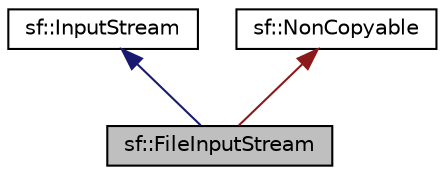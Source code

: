 digraph "sf::FileInputStream"
{
 // LATEX_PDF_SIZE
  edge [fontname="Helvetica",fontsize="10",labelfontname="Helvetica",labelfontsize="10"];
  node [fontname="Helvetica",fontsize="10",shape=record];
  Node1 [label="sf::FileInputStream",height=0.2,width=0.4,color="black", fillcolor="grey75", style="filled", fontcolor="black",tooltip="Implementation of input stream based on a file."];
  Node2 -> Node1 [dir="back",color="midnightblue",fontsize="10",style="solid",fontname="Helvetica"];
  Node2 [label="sf::InputStream",height=0.2,width=0.4,color="black", fillcolor="white", style="filled",URL="$dc/dc4/classsf_1_1InputStream.html",tooltip="Abstract class for custom file input streams."];
  Node3 -> Node1 [dir="back",color="firebrick4",fontsize="10",style="solid",fontname="Helvetica"];
  Node3 [label="sf::NonCopyable",height=0.2,width=0.4,color="black", fillcolor="white", style="filled",URL="$d0/da7/classsf_1_1NonCopyable.html",tooltip="Utility class that makes any derived class non-copyable."];
}
